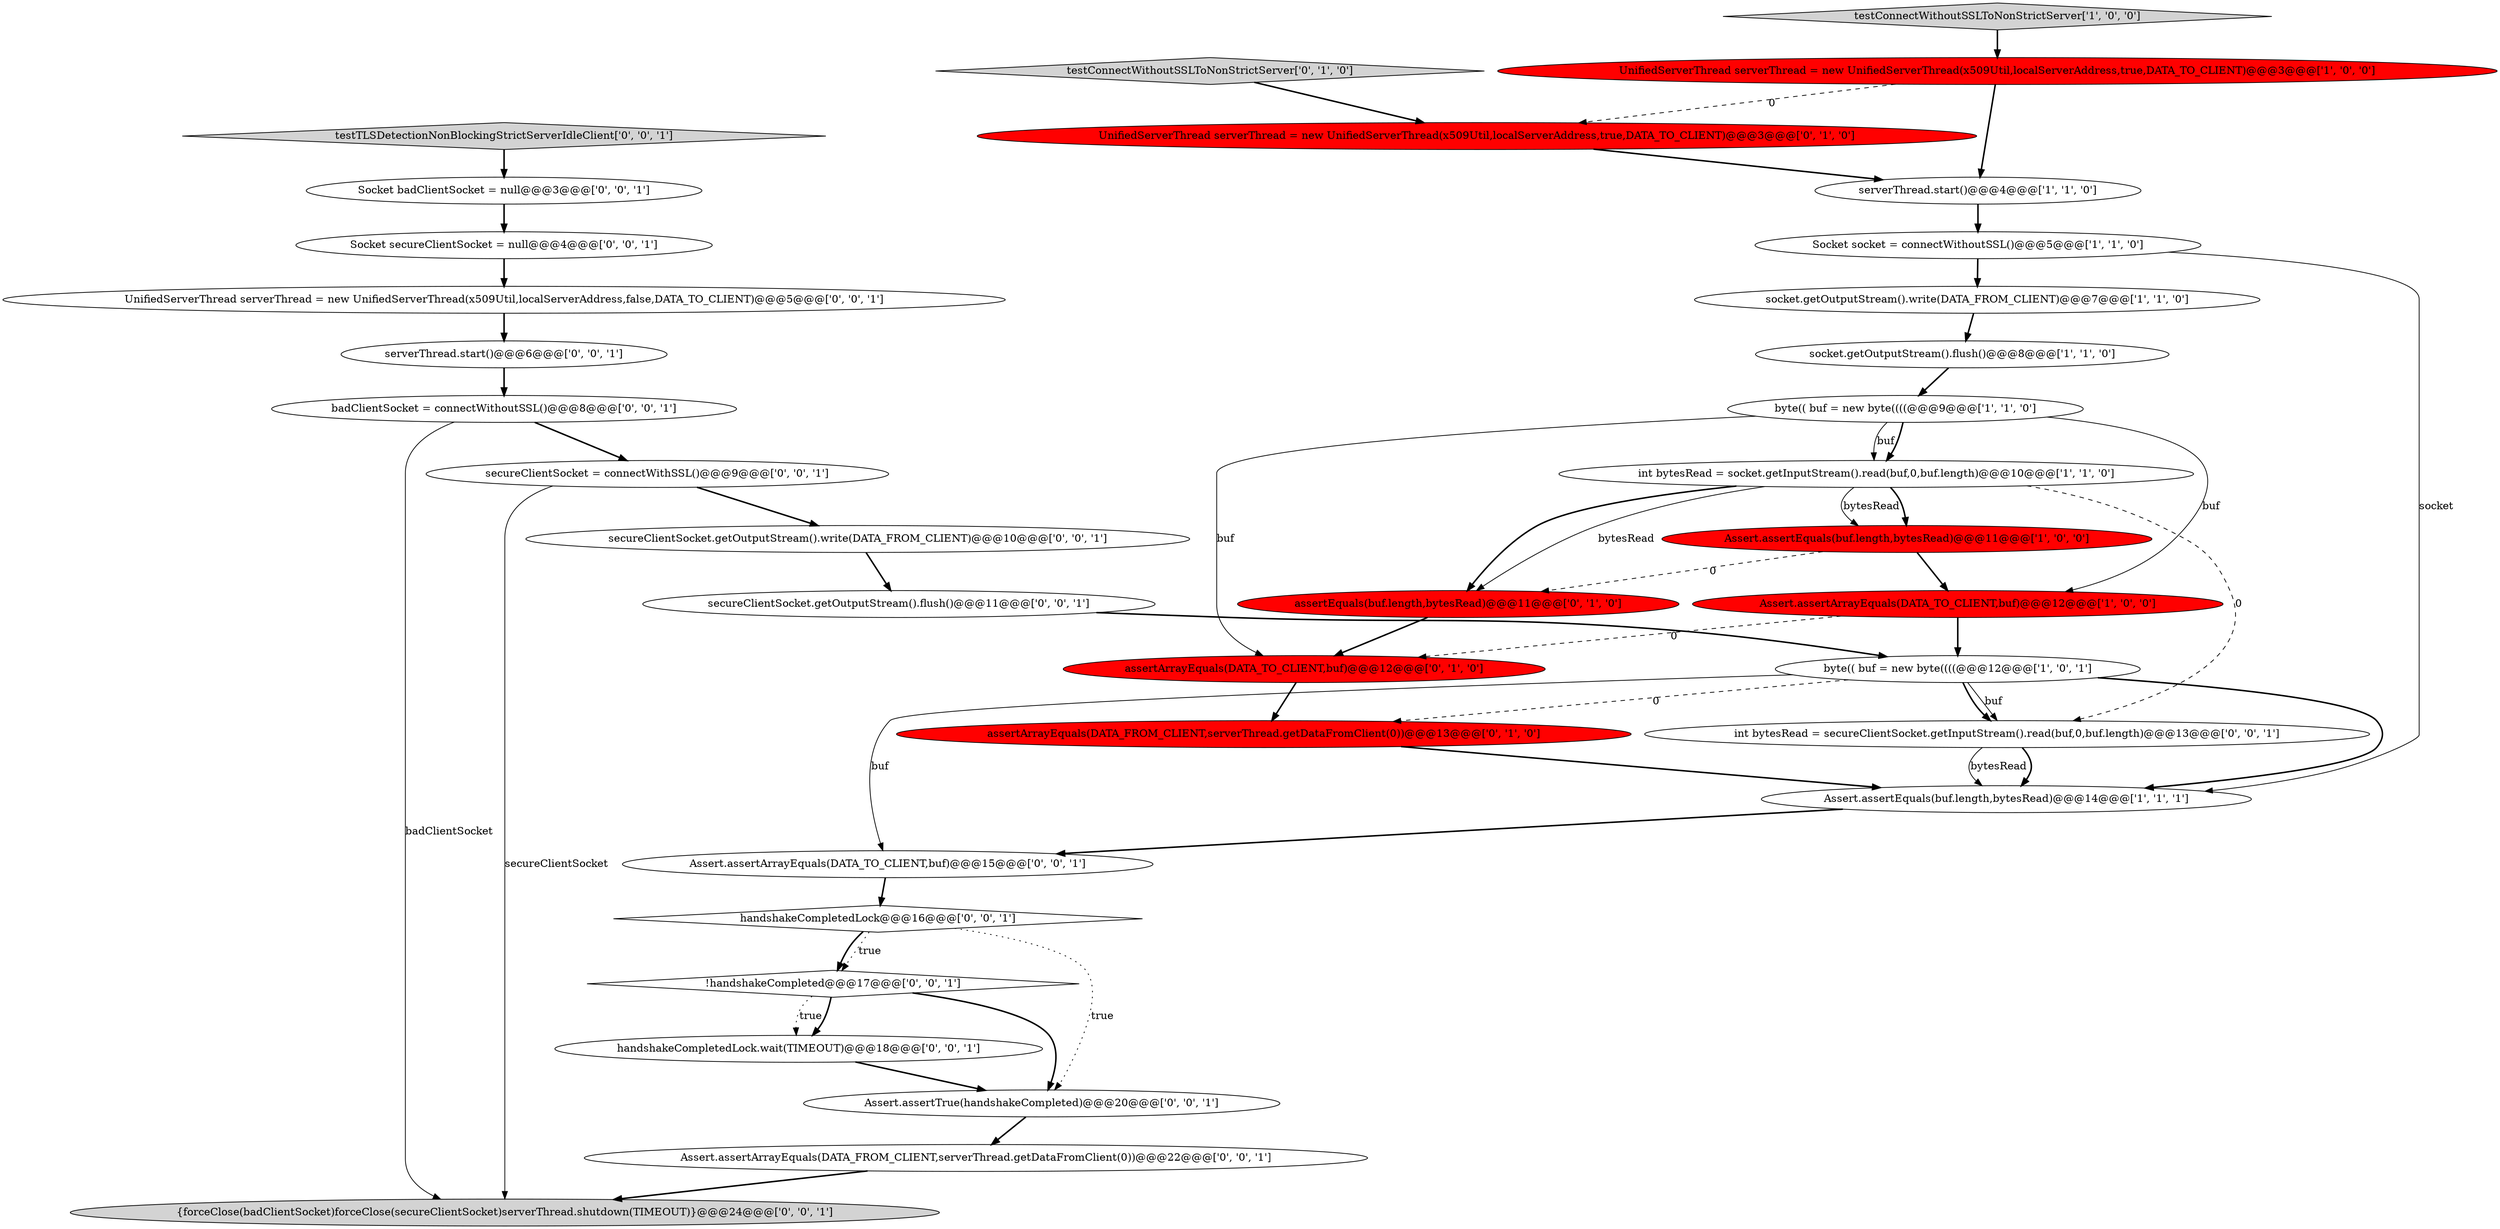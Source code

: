 digraph {
28 [style = filled, label = "int bytesRead = secureClientSocket.getInputStream().read(buf,0,buf.length)@@@13@@@['0', '0', '1']", fillcolor = white, shape = ellipse image = "AAA0AAABBB3BBB"];
33 [style = filled, label = "handshakeCompletedLock@@@16@@@['0', '0', '1']", fillcolor = white, shape = diamond image = "AAA0AAABBB3BBB"];
10 [style = filled, label = "Assert.assertArrayEquals(DATA_TO_CLIENT,buf)@@@12@@@['1', '0', '0']", fillcolor = red, shape = ellipse image = "AAA1AAABBB1BBB"];
27 [style = filled, label = "secureClientSocket.getOutputStream().write(DATA_FROM_CLIENT)@@@10@@@['0', '0', '1']", fillcolor = white, shape = ellipse image = "AAA0AAABBB3BBB"];
6 [style = filled, label = "Assert.assertEquals(buf.length,bytesRead)@@@14@@@['1', '1', '1']", fillcolor = white, shape = ellipse image = "AAA0AAABBB1BBB"];
12 [style = filled, label = "testConnectWithoutSSLToNonStrictServer['0', '1', '0']", fillcolor = lightgray, shape = diamond image = "AAA0AAABBB2BBB"];
11 [style = filled, label = "socket.getOutputStream().write(DATA_FROM_CLIENT)@@@7@@@['1', '1', '0']", fillcolor = white, shape = ellipse image = "AAA0AAABBB1BBB"];
25 [style = filled, label = "secureClientSocket = connectWithSSL()@@@9@@@['0', '0', '1']", fillcolor = white, shape = ellipse image = "AAA0AAABBB3BBB"];
9 [style = filled, label = "int bytesRead = socket.getInputStream().read(buf,0,buf.length)@@@10@@@['1', '1', '0']", fillcolor = white, shape = ellipse image = "AAA0AAABBB1BBB"];
30 [style = filled, label = "Socket badClientSocket = null@@@3@@@['0', '0', '1']", fillcolor = white, shape = ellipse image = "AAA0AAABBB3BBB"];
29 [style = filled, label = "secureClientSocket.getOutputStream().flush()@@@11@@@['0', '0', '1']", fillcolor = white, shape = ellipse image = "AAA0AAABBB3BBB"];
5 [style = filled, label = "socket.getOutputStream().flush()@@@8@@@['1', '1', '0']", fillcolor = white, shape = ellipse image = "AAA0AAABBB1BBB"];
26 [style = filled, label = "Assert.assertArrayEquals(DATA_FROM_CLIENT,serverThread.getDataFromClient(0))@@@22@@@['0', '0', '1']", fillcolor = white, shape = ellipse image = "AAA0AAABBB3BBB"];
20 [style = filled, label = "Assert.assertTrue(handshakeCompleted)@@@20@@@['0', '0', '1']", fillcolor = white, shape = ellipse image = "AAA0AAABBB3BBB"];
31 [style = filled, label = "serverThread.start()@@@6@@@['0', '0', '1']", fillcolor = white, shape = ellipse image = "AAA0AAABBB3BBB"];
8 [style = filled, label = "testConnectWithoutSSLToNonStrictServer['1', '0', '0']", fillcolor = lightgray, shape = diamond image = "AAA0AAABBB1BBB"];
13 [style = filled, label = "assertEquals(buf.length,bytesRead)@@@11@@@['0', '1', '0']", fillcolor = red, shape = ellipse image = "AAA1AAABBB2BBB"];
32 [style = filled, label = "Assert.assertArrayEquals(DATA_TO_CLIENT,buf)@@@15@@@['0', '0', '1']", fillcolor = white, shape = ellipse image = "AAA0AAABBB3BBB"];
17 [style = filled, label = "testTLSDetectionNonBlockingStrictServerIdleClient['0', '0', '1']", fillcolor = lightgray, shape = diamond image = "AAA0AAABBB3BBB"];
23 [style = filled, label = "{forceClose(badClientSocket)forceClose(secureClientSocket)serverThread.shutdown(TIMEOUT)}@@@24@@@['0', '0', '1']", fillcolor = lightgray, shape = ellipse image = "AAA0AAABBB3BBB"];
18 [style = filled, label = "UnifiedServerThread serverThread = new UnifiedServerThread(x509Util,localServerAddress,false,DATA_TO_CLIENT)@@@5@@@['0', '0', '1']", fillcolor = white, shape = ellipse image = "AAA0AAABBB3BBB"];
4 [style = filled, label = "serverThread.start()@@@4@@@['1', '1', '0']", fillcolor = white, shape = ellipse image = "AAA0AAABBB1BBB"];
16 [style = filled, label = "assertArrayEquals(DATA_TO_CLIENT,buf)@@@12@@@['0', '1', '0']", fillcolor = red, shape = ellipse image = "AAA1AAABBB2BBB"];
14 [style = filled, label = "assertArrayEquals(DATA_FROM_CLIENT,serverThread.getDataFromClient(0))@@@13@@@['0', '1', '0']", fillcolor = red, shape = ellipse image = "AAA1AAABBB2BBB"];
21 [style = filled, label = "badClientSocket = connectWithoutSSL()@@@8@@@['0', '0', '1']", fillcolor = white, shape = ellipse image = "AAA0AAABBB3BBB"];
22 [style = filled, label = "!handshakeCompleted@@@17@@@['0', '0', '1']", fillcolor = white, shape = diamond image = "AAA0AAABBB3BBB"];
7 [style = filled, label = "Assert.assertEquals(buf.length,bytesRead)@@@11@@@['1', '0', '0']", fillcolor = red, shape = ellipse image = "AAA1AAABBB1BBB"];
1 [style = filled, label = "byte(( buf = new byte((((@@@9@@@['1', '1', '0']", fillcolor = white, shape = ellipse image = "AAA0AAABBB1BBB"];
24 [style = filled, label = "Socket secureClientSocket = null@@@4@@@['0', '0', '1']", fillcolor = white, shape = ellipse image = "AAA0AAABBB3BBB"];
15 [style = filled, label = "UnifiedServerThread serverThread = new UnifiedServerThread(x509Util,localServerAddress,true,DATA_TO_CLIENT)@@@3@@@['0', '1', '0']", fillcolor = red, shape = ellipse image = "AAA1AAABBB2BBB"];
19 [style = filled, label = "handshakeCompletedLock.wait(TIMEOUT)@@@18@@@['0', '0', '1']", fillcolor = white, shape = ellipse image = "AAA0AAABBB3BBB"];
2 [style = filled, label = "byte(( buf = new byte((((@@@12@@@['1', '0', '1']", fillcolor = white, shape = ellipse image = "AAA0AAABBB1BBB"];
3 [style = filled, label = "UnifiedServerThread serverThread = new UnifiedServerThread(x509Util,localServerAddress,true,DATA_TO_CLIENT)@@@3@@@['1', '0', '0']", fillcolor = red, shape = ellipse image = "AAA1AAABBB1BBB"];
0 [style = filled, label = "Socket socket = connectWithoutSSL()@@@5@@@['1', '1', '0']", fillcolor = white, shape = ellipse image = "AAA0AAABBB1BBB"];
6->32 [style = bold, label=""];
18->31 [style = bold, label=""];
30->24 [style = bold, label=""];
28->6 [style = bold, label=""];
22->19 [style = dotted, label="true"];
22->19 [style = bold, label=""];
7->10 [style = bold, label=""];
2->6 [style = bold, label=""];
20->26 [style = bold, label=""];
19->20 [style = bold, label=""];
1->9 [style = solid, label="buf"];
9->7 [style = solid, label="bytesRead"];
8->3 [style = bold, label=""];
12->15 [style = bold, label=""];
9->13 [style = solid, label="bytesRead"];
25->23 [style = solid, label="secureClientSocket"];
9->28 [style = dashed, label="0"];
0->11 [style = bold, label=""];
17->30 [style = bold, label=""];
31->21 [style = bold, label=""];
21->25 [style = bold, label=""];
1->16 [style = solid, label="buf"];
9->7 [style = bold, label=""];
24->18 [style = bold, label=""];
3->4 [style = bold, label=""];
13->16 [style = bold, label=""];
32->33 [style = bold, label=""];
1->9 [style = bold, label=""];
4->0 [style = bold, label=""];
33->20 [style = dotted, label="true"];
25->27 [style = bold, label=""];
5->1 [style = bold, label=""];
11->5 [style = bold, label=""];
29->2 [style = bold, label=""];
2->14 [style = dashed, label="0"];
22->20 [style = bold, label=""];
1->10 [style = solid, label="buf"];
26->23 [style = bold, label=""];
15->4 [style = bold, label=""];
2->32 [style = solid, label="buf"];
7->13 [style = dashed, label="0"];
2->28 [style = solid, label="buf"];
3->15 [style = dashed, label="0"];
16->14 [style = bold, label=""];
10->2 [style = bold, label=""];
28->6 [style = solid, label="bytesRead"];
10->16 [style = dashed, label="0"];
27->29 [style = bold, label=""];
33->22 [style = dotted, label="true"];
21->23 [style = solid, label="badClientSocket"];
2->28 [style = bold, label=""];
14->6 [style = bold, label=""];
33->22 [style = bold, label=""];
9->13 [style = bold, label=""];
0->6 [style = solid, label="socket"];
}
